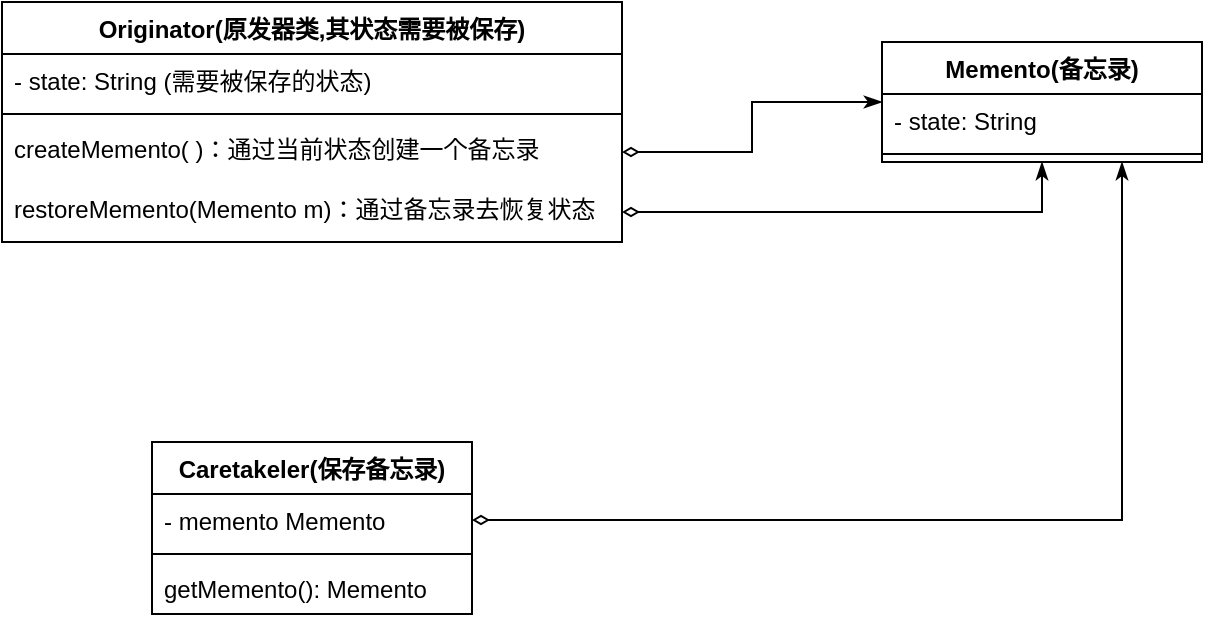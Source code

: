<mxfile version="15.2.7" type="device"><diagram id="sztkE4pAi1GB467AXyAT" name="第 1 页"><mxGraphModel dx="1024" dy="592" grid="1" gridSize="10" guides="1" tooltips="1" connect="1" arrows="1" fold="1" page="1" pageScale="1" pageWidth="827" pageHeight="1169" math="0" shadow="0"><root><mxCell id="0"/><mxCell id="1" parent="0"/><mxCell id="gU8hc_fkwzqKvt95zkqx-1" value="Originator(原发器类,其状态需要被保存)" style="swimlane;fontStyle=1;align=center;verticalAlign=top;childLayout=stackLayout;horizontal=1;startSize=26;horizontalStack=0;resizeParent=1;resizeParentMax=0;resizeLast=0;collapsible=1;marginBottom=0;" vertex="1" parent="1"><mxGeometry x="170" y="70" width="310" height="120" as="geometry"/></mxCell><mxCell id="gU8hc_fkwzqKvt95zkqx-2" value="- state: String (需要被保存的状态)" style="text;strokeColor=none;fillColor=none;align=left;verticalAlign=top;spacingLeft=4;spacingRight=4;overflow=hidden;rotatable=0;points=[[0,0.5],[1,0.5]];portConstraint=eastwest;" vertex="1" parent="gU8hc_fkwzqKvt95zkqx-1"><mxGeometry y="26" width="310" height="26" as="geometry"/></mxCell><mxCell id="gU8hc_fkwzqKvt95zkqx-3" value="" style="line;strokeWidth=1;fillColor=none;align=left;verticalAlign=middle;spacingTop=-1;spacingLeft=3;spacingRight=3;rotatable=0;labelPosition=right;points=[];portConstraint=eastwest;" vertex="1" parent="gU8hc_fkwzqKvt95zkqx-1"><mxGeometry y="52" width="310" height="8" as="geometry"/></mxCell><mxCell id="gU8hc_fkwzqKvt95zkqx-4" value="createMemento( )：通过当前状态创建一个备忘录" style="text;strokeColor=none;fillColor=none;align=left;verticalAlign=top;spacingLeft=4;spacingRight=4;overflow=hidden;rotatable=0;points=[[0,0.5],[1,0.5]];portConstraint=eastwest;" vertex="1" parent="gU8hc_fkwzqKvt95zkqx-1"><mxGeometry y="60" width="310" height="30" as="geometry"/></mxCell><mxCell id="gU8hc_fkwzqKvt95zkqx-5" value="restoreMemento(Memento m)：通过备忘录去恢复状态" style="text;strokeColor=none;fillColor=none;align=left;verticalAlign=top;spacingLeft=4;spacingRight=4;overflow=hidden;rotatable=0;points=[[0,0.5],[1,0.5]];portConstraint=eastwest;" vertex="1" parent="gU8hc_fkwzqKvt95zkqx-1"><mxGeometry y="90" width="310" height="30" as="geometry"/></mxCell><mxCell id="gU8hc_fkwzqKvt95zkqx-6" value="Memento(备忘录)" style="swimlane;fontStyle=1;align=center;verticalAlign=top;childLayout=stackLayout;horizontal=1;startSize=26;horizontalStack=0;resizeParent=1;resizeParentMax=0;resizeLast=0;collapsible=1;marginBottom=0;" vertex="1" parent="1"><mxGeometry x="610" y="90" width="160" height="60" as="geometry"/></mxCell><mxCell id="gU8hc_fkwzqKvt95zkqx-7" value="- state: String" style="text;strokeColor=none;fillColor=none;align=left;verticalAlign=top;spacingLeft=4;spacingRight=4;overflow=hidden;rotatable=0;points=[[0,0.5],[1,0.5]];portConstraint=eastwest;" vertex="1" parent="gU8hc_fkwzqKvt95zkqx-6"><mxGeometry y="26" width="160" height="26" as="geometry"/></mxCell><mxCell id="gU8hc_fkwzqKvt95zkqx-8" value="" style="line;strokeWidth=1;fillColor=none;align=left;verticalAlign=middle;spacingTop=-1;spacingLeft=3;spacingRight=3;rotatable=0;labelPosition=right;points=[];portConstraint=eastwest;" vertex="1" parent="gU8hc_fkwzqKvt95zkqx-6"><mxGeometry y="52" width="160" height="8" as="geometry"/></mxCell><mxCell id="gU8hc_fkwzqKvt95zkqx-10" style="edgeStyle=orthogonalEdgeStyle;rounded=0;orthogonalLoop=1;jettySize=auto;html=1;exitX=1;exitY=0.5;exitDx=0;exitDy=0;entryX=0;entryY=0.5;entryDx=0;entryDy=0;endArrow=classicThin;endFill=1;startArrow=diamondThin;startFill=0;" edge="1" parent="1" source="gU8hc_fkwzqKvt95zkqx-4" target="gU8hc_fkwzqKvt95zkqx-6"><mxGeometry relative="1" as="geometry"/></mxCell><mxCell id="gU8hc_fkwzqKvt95zkqx-12" style="edgeStyle=orthogonalEdgeStyle;rounded=0;orthogonalLoop=1;jettySize=auto;html=1;exitX=1;exitY=0.5;exitDx=0;exitDy=0;entryX=0.5;entryY=1;entryDx=0;entryDy=0;startArrow=diamondThin;startFill=0;endArrow=classicThin;endFill=1;" edge="1" parent="1" source="gU8hc_fkwzqKvt95zkqx-5" target="gU8hc_fkwzqKvt95zkqx-6"><mxGeometry relative="1" as="geometry"/></mxCell><mxCell id="gU8hc_fkwzqKvt95zkqx-13" value="Caretakeler(保存备忘录)" style="swimlane;fontStyle=1;align=center;verticalAlign=top;childLayout=stackLayout;horizontal=1;startSize=26;horizontalStack=0;resizeParent=1;resizeParentMax=0;resizeLast=0;collapsible=1;marginBottom=0;" vertex="1" parent="1"><mxGeometry x="245" y="290" width="160" height="86" as="geometry"/></mxCell><mxCell id="gU8hc_fkwzqKvt95zkqx-14" value="- memento Memento" style="text;strokeColor=none;fillColor=none;align=left;verticalAlign=top;spacingLeft=4;spacingRight=4;overflow=hidden;rotatable=0;points=[[0,0.5],[1,0.5]];portConstraint=eastwest;" vertex="1" parent="gU8hc_fkwzqKvt95zkqx-13"><mxGeometry y="26" width="160" height="26" as="geometry"/></mxCell><mxCell id="gU8hc_fkwzqKvt95zkqx-15" value="" style="line;strokeWidth=1;fillColor=none;align=left;verticalAlign=middle;spacingTop=-1;spacingLeft=3;spacingRight=3;rotatable=0;labelPosition=right;points=[];portConstraint=eastwest;" vertex="1" parent="gU8hc_fkwzqKvt95zkqx-13"><mxGeometry y="52" width="160" height="8" as="geometry"/></mxCell><mxCell id="gU8hc_fkwzqKvt95zkqx-16" value="getMemento(): Memento" style="text;strokeColor=none;fillColor=none;align=left;verticalAlign=top;spacingLeft=4;spacingRight=4;overflow=hidden;rotatable=0;points=[[0,0.5],[1,0.5]];portConstraint=eastwest;" vertex="1" parent="gU8hc_fkwzqKvt95zkqx-13"><mxGeometry y="60" width="160" height="26" as="geometry"/></mxCell><mxCell id="gU8hc_fkwzqKvt95zkqx-17" style="edgeStyle=orthogonalEdgeStyle;rounded=0;orthogonalLoop=1;jettySize=auto;html=1;exitX=1;exitY=0.5;exitDx=0;exitDy=0;entryX=0.75;entryY=1;entryDx=0;entryDy=0;startArrow=diamondThin;startFill=0;endArrow=classicThin;endFill=1;" edge="1" parent="1" source="gU8hc_fkwzqKvt95zkqx-14" target="gU8hc_fkwzqKvt95zkqx-6"><mxGeometry relative="1" as="geometry"/></mxCell></root></mxGraphModel></diagram></mxfile>